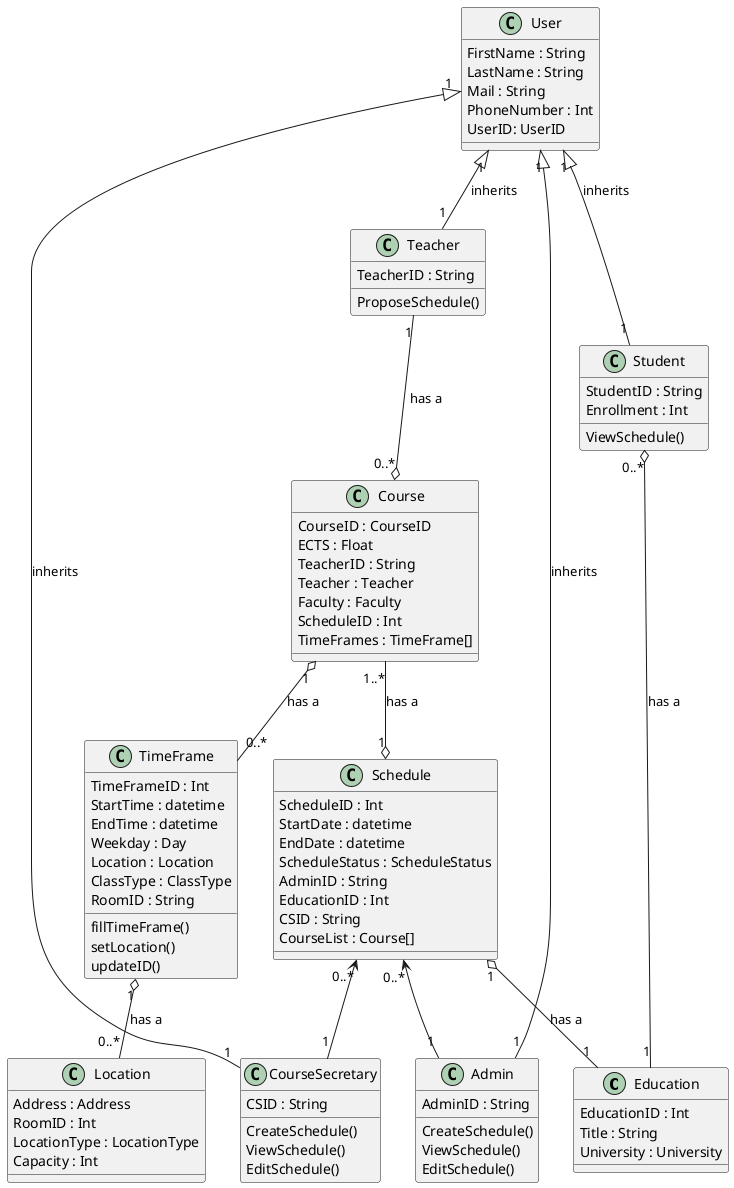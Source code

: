 @startuml ClassDiagram

class Education {
    EducationID : Int
    Title : String
    University : University
}

class Schedule{
    ScheduleID : Int
    StartDate : datetime
    EndDate : datetime
    ScheduleStatus : ScheduleStatus
    AdminID : String
    EducationID : Int
    CSID : String
    CourseList : Course[]
}

class Location{
    Address : Address
    RoomID : Int
    LocationType : LocationType
    Capacity : Int
}

class Course{
    CourseID : CourseID
    ECTS : Float
    TeacherID : String
    Teacher : Teacher
    Faculty : Faculty
    ScheduleID : Int
    TimeFrames : TimeFrame[]
}


class User{
    FirstName : String
    LastName : String
    Mail : String
    PhoneNumber : Int
    UserID: UserID
}

' class Semester{
'     Courses : Course[]
'     StartDate : Datetime
' }

class Student{
    StudentID : String
    Enrollment : Int
    ViewSchedule()
}

class Teacher{
    TeacherID : String
    ' SaveProposedSchedule()
    ' SendProposedSchedule()
    ' CreateSchedule()
    ProposeSchedule()
    ' ViewSchedule()
    ' EditSchedule()
}

class Admin{
    AdminID : String
    CreateSchedule()
    ViewSchedule()
    EditSchedule()
}

class TimeFrame{
    TimeFrameID : Int
    StartTime : datetime
    EndTime : datetime
    Weekday : Day
    Location : Location
    ClassType : ClassType
    RoomID : String
    fillTimeFrame()
    setLocation()
    updateID()
}

class CourseSecretary{
    CSID : String
    CreateSchedule()
    ViewSchedule()
    EditSchedule()
}

' User"1" o-- "1" Schedule : has a
Course"1..*" --o "1" Schedule : has a
' Student"1" o-- "1" Schedule : has a
' Teacher"1" o-- "1" Schedule : has a

' Education"1" *-- "4..6" Semester : contains

TimeFrame "1" o-- "0..*"Location : has a

User"1" <|-- "1"Student : inherits
User"1" <|-- "1"Teacher : inherits
User"1" <|-- "1"Admin : inherits
User"1" <|-- "1"CourseSecretary : inherits

' Semester"1" *-- "1..*" Course : contains
' Course"1" *-- "0..*" Class : contains
Course"1" o-- "0..*" TimeFrame : has a
Teacher"1" --o "0..*" Course : has a
Student"0..*" o-- "1" Education : has a
Schedule"1" o-- "1"Education : has a
Schedule"0..*" <-- "1"Admin
Schedule"0..*" <-- "1"CourseSecretary

' Login "1" -- "1" User : login

@enduml

